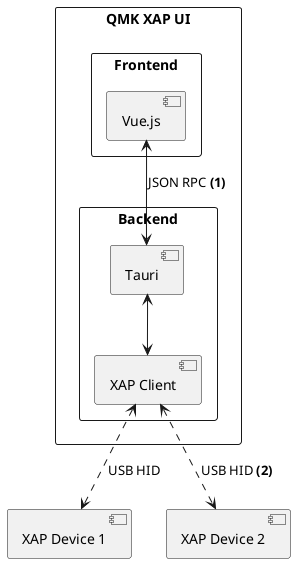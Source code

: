 @startuml
rectangle "QMK XAP UI" {
    rectangle Frontend {
        [Vue.js]
    }
    rectangle Backend {
        [Tauri]
        [XAP Client]
    }
    [Vue.js] <--> [Tauri]: JSON RPC **(1)**
}

[Tauri] <--> [XAP Client]
[XAP Client] <..> [XAP Device 1]: USB HID
[XAP Client] <..> [XAP Device 2]: USB HID **(2)**
@enduml

